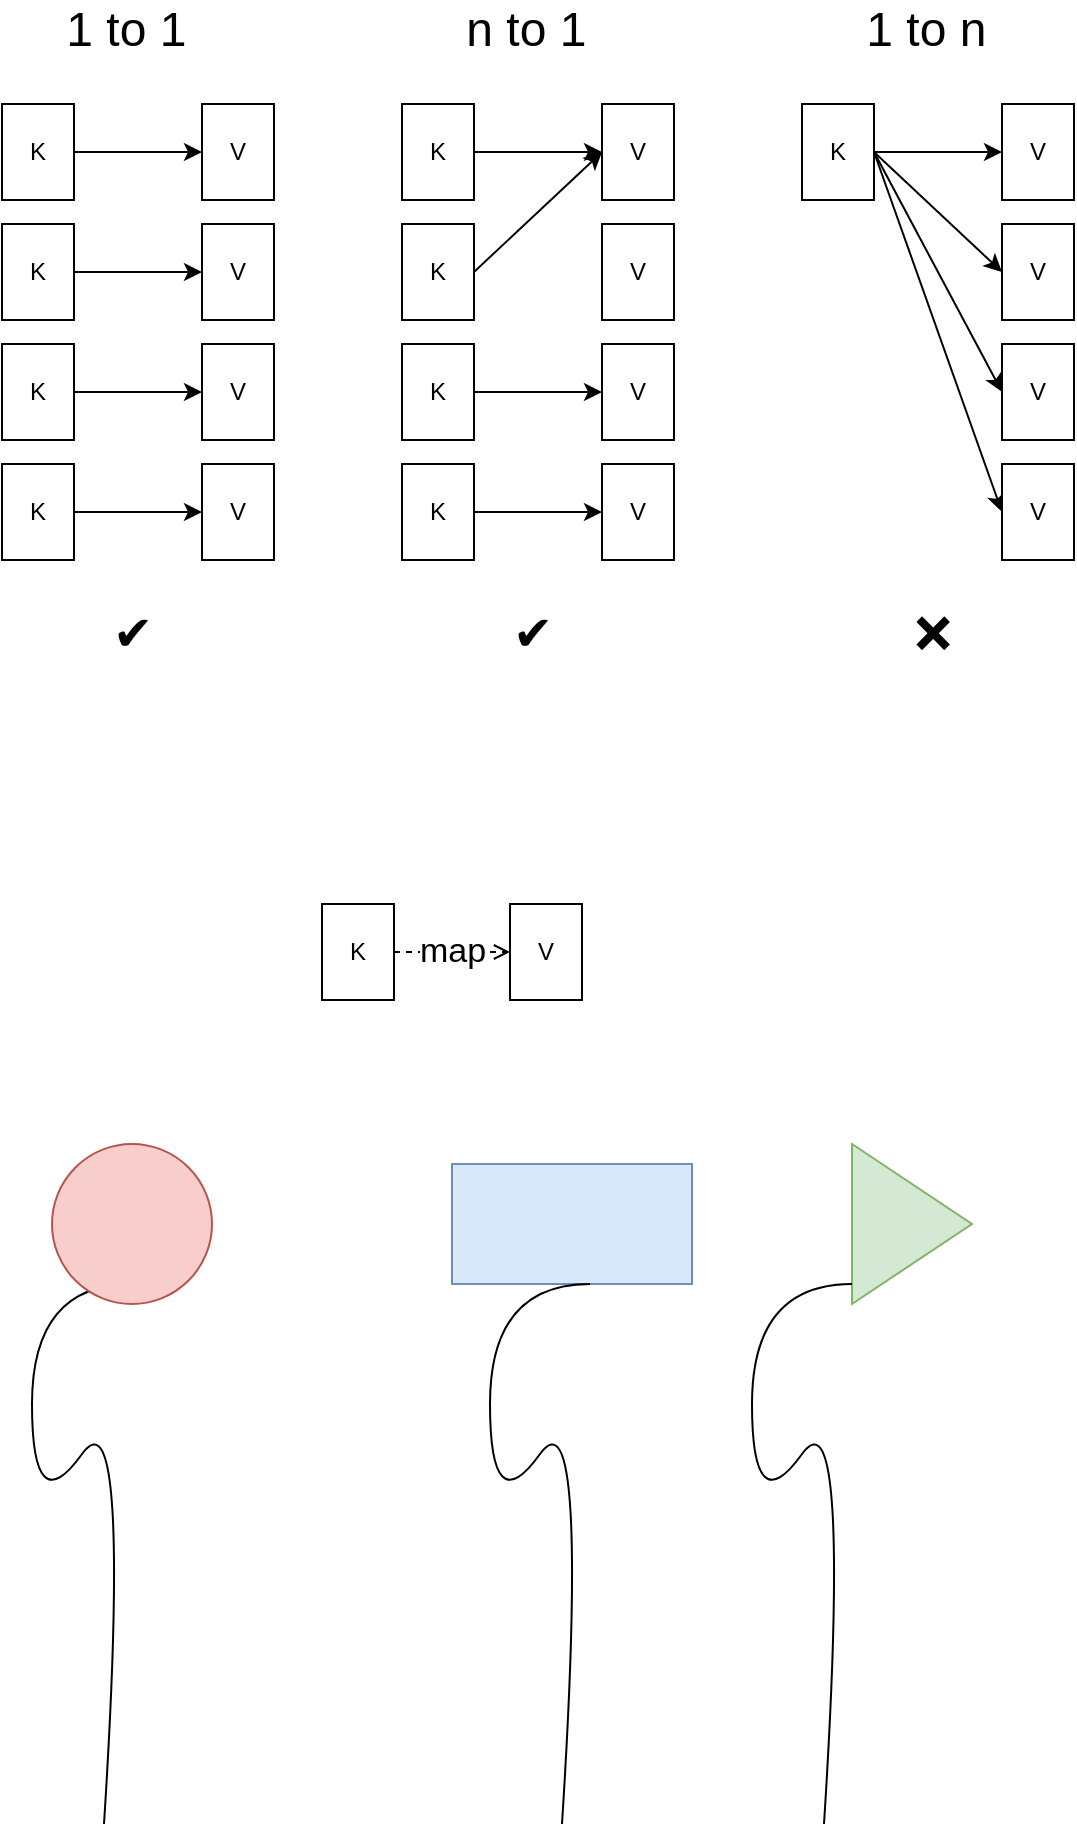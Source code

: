 <mxfile version="13.3.5" type="device"><diagram id="VGHkaYsqMqoWQsh_D8Ra" name="第 1 页"><mxGraphModel dx="616" dy="705" grid="1" gridSize="10" guides="1" tooltips="1" connect="1" arrows="1" fold="1" page="1" pageScale="1" pageWidth="827" pageHeight="1169" math="0" shadow="0"><root><mxCell id="0"/><mxCell id="1" parent="0"/><mxCell id="tcx3XW48Rgye7vdQMjzI-11" value="" style="edgeStyle=orthogonalEdgeStyle;rounded=0;orthogonalLoop=1;jettySize=auto;html=1;exitX=1;exitY=0.5;exitDx=0;exitDy=0;entryX=0;entryY=0.5;entryDx=0;entryDy=0;" edge="1" parent="1" source="tcx3XW48Rgye7vdQMjzI-2" target="tcx3XW48Rgye7vdQMjzI-6"><mxGeometry relative="1" as="geometry"/></mxCell><mxCell id="tcx3XW48Rgye7vdQMjzI-2" value="K" style="rounded=0;whiteSpace=wrap;html=1;shadow=0;glass=0;gradientColor=none;fontColor=#000000;" vertex="1" parent="1"><mxGeometry x="60" y="260" width="36" height="48" as="geometry"/></mxCell><mxCell id="tcx3XW48Rgye7vdQMjzI-13" style="edgeStyle=orthogonalEdgeStyle;rounded=0;orthogonalLoop=1;jettySize=auto;html=1;exitX=1;exitY=0.5;exitDx=0;exitDy=0;" edge="1" parent="1" source="tcx3XW48Rgye7vdQMjzI-3" target="tcx3XW48Rgye7vdQMjzI-9"><mxGeometry relative="1" as="geometry"/></mxCell><mxCell id="tcx3XW48Rgye7vdQMjzI-3" value="K" style="rounded=0;whiteSpace=wrap;html=1;shadow=0;glass=0;gradientColor=none;fontColor=#000000;" vertex="1" parent="1"><mxGeometry x="60" y="380" width="36" height="48" as="geometry"/></mxCell><mxCell id="tcx3XW48Rgye7vdQMjzI-12" style="edgeStyle=orthogonalEdgeStyle;rounded=0;orthogonalLoop=1;jettySize=auto;html=1;exitX=1;exitY=0.5;exitDx=0;exitDy=0;entryX=0;entryY=0.5;entryDx=0;entryDy=0;" edge="1" parent="1" source="tcx3XW48Rgye7vdQMjzI-4" target="tcx3XW48Rgye7vdQMjzI-8"><mxGeometry relative="1" as="geometry"/></mxCell><mxCell id="tcx3XW48Rgye7vdQMjzI-4" value="K" style="rounded=0;whiteSpace=wrap;html=1;shadow=0;glass=0;gradientColor=none;fontColor=#000000;" vertex="1" parent="1"><mxGeometry x="60" y="320" width="36" height="48" as="geometry"/></mxCell><mxCell id="tcx3XW48Rgye7vdQMjzI-14" style="edgeStyle=orthogonalEdgeStyle;rounded=0;orthogonalLoop=1;jettySize=auto;html=1;exitX=1;exitY=0.5;exitDx=0;exitDy=0;entryX=0;entryY=0.5;entryDx=0;entryDy=0;" edge="1" parent="1" source="tcx3XW48Rgye7vdQMjzI-5" target="tcx3XW48Rgye7vdQMjzI-10"><mxGeometry relative="1" as="geometry"/></mxCell><mxCell id="tcx3XW48Rgye7vdQMjzI-5" value="K" style="rounded=0;whiteSpace=wrap;html=1;shadow=0;glass=0;gradientColor=none;fontColor=#000000;" vertex="1" parent="1"><mxGeometry x="60" y="440" width="36" height="48" as="geometry"/></mxCell><mxCell id="tcx3XW48Rgye7vdQMjzI-6" value="V" style="rounded=0;whiteSpace=wrap;html=1;shadow=0;glass=0;gradientColor=none;fontColor=#000000;" vertex="1" parent="1"><mxGeometry x="160" y="260" width="36" height="48" as="geometry"/></mxCell><mxCell id="tcx3XW48Rgye7vdQMjzI-8" value="V" style="rounded=0;whiteSpace=wrap;html=1;shadow=0;glass=0;gradientColor=none;fontColor=#000000;" vertex="1" parent="1"><mxGeometry x="160" y="320" width="36" height="48" as="geometry"/></mxCell><mxCell id="tcx3XW48Rgye7vdQMjzI-9" value="V" style="rounded=0;whiteSpace=wrap;html=1;shadow=0;glass=0;gradientColor=none;fontColor=#000000;" vertex="1" parent="1"><mxGeometry x="160" y="380" width="36" height="48" as="geometry"/></mxCell><mxCell id="tcx3XW48Rgye7vdQMjzI-10" value="V" style="rounded=0;whiteSpace=wrap;html=1;shadow=0;glass=0;gradientColor=none;fontColor=#000000;" vertex="1" parent="1"><mxGeometry x="160" y="440" width="36" height="48" as="geometry"/></mxCell><mxCell id="tcx3XW48Rgye7vdQMjzI-15" value="1 to 1&amp;nbsp;" style="text;html=1;align=center;verticalAlign=middle;resizable=0;points=[];autosize=1;fontSize=24;" vertex="1" parent="1"><mxGeometry x="85" y="208" width="80" height="30" as="geometry"/></mxCell><mxCell id="tcx3XW48Rgye7vdQMjzI-16" value="✔" style="text;html=1;align=center;verticalAlign=middle;resizable=0;points=[];autosize=1;fontSize=24;" vertex="1" parent="1"><mxGeometry x="110" y="510" width="30" height="30" as="geometry"/></mxCell><mxCell id="tcx3XW48Rgye7vdQMjzI-17" value="" style="edgeStyle=orthogonalEdgeStyle;rounded=0;orthogonalLoop=1;jettySize=auto;html=1;exitX=1;exitY=0.5;exitDx=0;exitDy=0;entryX=0;entryY=0.5;entryDx=0;entryDy=0;" edge="1" parent="1" source="tcx3XW48Rgye7vdQMjzI-18" target="tcx3XW48Rgye7vdQMjzI-25"><mxGeometry relative="1" as="geometry"/></mxCell><mxCell id="tcx3XW48Rgye7vdQMjzI-18" value="K" style="rounded=0;whiteSpace=wrap;html=1;shadow=0;glass=0;gradientColor=none;fontColor=#000000;" vertex="1" parent="1"><mxGeometry x="260" y="260" width="36" height="48" as="geometry"/></mxCell><mxCell id="tcx3XW48Rgye7vdQMjzI-19" style="edgeStyle=orthogonalEdgeStyle;rounded=0;orthogonalLoop=1;jettySize=auto;html=1;exitX=1;exitY=0.5;exitDx=0;exitDy=0;" edge="1" parent="1" source="tcx3XW48Rgye7vdQMjzI-20" target="tcx3XW48Rgye7vdQMjzI-27"><mxGeometry relative="1" as="geometry"/></mxCell><mxCell id="tcx3XW48Rgye7vdQMjzI-20" value="K" style="rounded=0;whiteSpace=wrap;html=1;shadow=0;glass=0;gradientColor=none;fontColor=#000000;" vertex="1" parent="1"><mxGeometry x="260" y="380" width="36" height="48" as="geometry"/></mxCell><mxCell id="tcx3XW48Rgye7vdQMjzI-21" style="rounded=0;orthogonalLoop=1;jettySize=auto;html=1;exitX=1;exitY=0.5;exitDx=0;exitDy=0;entryX=0;entryY=0.5;entryDx=0;entryDy=0;" edge="1" parent="1" source="tcx3XW48Rgye7vdQMjzI-22" target="tcx3XW48Rgye7vdQMjzI-25"><mxGeometry relative="1" as="geometry"/></mxCell><mxCell id="tcx3XW48Rgye7vdQMjzI-22" value="K" style="rounded=0;whiteSpace=wrap;html=1;shadow=0;glass=0;gradientColor=none;fontColor=#000000;" vertex="1" parent="1"><mxGeometry x="260" y="320" width="36" height="48" as="geometry"/></mxCell><mxCell id="tcx3XW48Rgye7vdQMjzI-23" style="edgeStyle=orthogonalEdgeStyle;rounded=0;orthogonalLoop=1;jettySize=auto;html=1;exitX=1;exitY=0.5;exitDx=0;exitDy=0;entryX=0;entryY=0.5;entryDx=0;entryDy=0;" edge="1" parent="1" source="tcx3XW48Rgye7vdQMjzI-24" target="tcx3XW48Rgye7vdQMjzI-28"><mxGeometry relative="1" as="geometry"/></mxCell><mxCell id="tcx3XW48Rgye7vdQMjzI-24" value="K" style="rounded=0;whiteSpace=wrap;html=1;shadow=0;glass=0;gradientColor=none;fontColor=#000000;" vertex="1" parent="1"><mxGeometry x="260" y="440" width="36" height="48" as="geometry"/></mxCell><mxCell id="tcx3XW48Rgye7vdQMjzI-25" value="V" style="rounded=0;whiteSpace=wrap;html=1;shadow=0;glass=0;gradientColor=none;fontColor=#000000;" vertex="1" parent="1"><mxGeometry x="360" y="260" width="36" height="48" as="geometry"/></mxCell><mxCell id="tcx3XW48Rgye7vdQMjzI-26" value="V" style="rounded=0;whiteSpace=wrap;html=1;shadow=0;glass=0;gradientColor=none;fontColor=#000000;" vertex="1" parent="1"><mxGeometry x="360" y="320" width="36" height="48" as="geometry"/></mxCell><mxCell id="tcx3XW48Rgye7vdQMjzI-27" value="V" style="rounded=0;whiteSpace=wrap;html=1;shadow=0;glass=0;gradientColor=none;fontColor=#000000;" vertex="1" parent="1"><mxGeometry x="360" y="380" width="36" height="48" as="geometry"/></mxCell><mxCell id="tcx3XW48Rgye7vdQMjzI-28" value="V" style="rounded=0;whiteSpace=wrap;html=1;shadow=0;glass=0;gradientColor=none;fontColor=#000000;" vertex="1" parent="1"><mxGeometry x="360" y="440" width="36" height="48" as="geometry"/></mxCell><mxCell id="tcx3XW48Rgye7vdQMjzI-29" value="n to 1&amp;nbsp;" style="text;html=1;align=center;verticalAlign=middle;resizable=0;points=[];autosize=1;fontSize=24;" vertex="1" parent="1"><mxGeometry x="285" y="208" width="80" height="30" as="geometry"/></mxCell><mxCell id="tcx3XW48Rgye7vdQMjzI-30" value="✔" style="text;html=1;align=center;verticalAlign=middle;resizable=0;points=[];autosize=1;fontSize=24;" vertex="1" parent="1"><mxGeometry x="310" y="510" width="30" height="30" as="geometry"/></mxCell><mxCell id="tcx3XW48Rgye7vdQMjzI-31" value="" style="edgeStyle=orthogonalEdgeStyle;rounded=0;orthogonalLoop=1;jettySize=auto;html=1;exitX=1;exitY=0.5;exitDx=0;exitDy=0;entryX=0;entryY=0.5;entryDx=0;entryDy=0;" edge="1" parent="1" source="tcx3XW48Rgye7vdQMjzI-32" target="tcx3XW48Rgye7vdQMjzI-39"><mxGeometry relative="1" as="geometry"/></mxCell><mxCell id="tcx3XW48Rgye7vdQMjzI-45" style="edgeStyle=none;rounded=0;orthogonalLoop=1;jettySize=auto;html=1;exitX=1;exitY=0.5;exitDx=0;exitDy=0;entryX=0;entryY=0.5;entryDx=0;entryDy=0;fontSize=24;" edge="1" parent="1" source="tcx3XW48Rgye7vdQMjzI-32" target="tcx3XW48Rgye7vdQMjzI-40"><mxGeometry relative="1" as="geometry"/></mxCell><mxCell id="tcx3XW48Rgye7vdQMjzI-46" style="edgeStyle=none;rounded=0;orthogonalLoop=1;jettySize=auto;html=1;exitX=1;exitY=0.5;exitDx=0;exitDy=0;entryX=0;entryY=0.5;entryDx=0;entryDy=0;fontSize=24;" edge="1" parent="1" source="tcx3XW48Rgye7vdQMjzI-32" target="tcx3XW48Rgye7vdQMjzI-41"><mxGeometry relative="1" as="geometry"/></mxCell><mxCell id="tcx3XW48Rgye7vdQMjzI-47" style="edgeStyle=none;rounded=0;orthogonalLoop=1;jettySize=auto;html=1;exitX=1;exitY=0.5;exitDx=0;exitDy=0;entryX=0;entryY=0.5;entryDx=0;entryDy=0;fontSize=24;" edge="1" parent="1" source="tcx3XW48Rgye7vdQMjzI-32" target="tcx3XW48Rgye7vdQMjzI-42"><mxGeometry relative="1" as="geometry"/></mxCell><mxCell id="tcx3XW48Rgye7vdQMjzI-32" value="K" style="rounded=0;whiteSpace=wrap;html=1;shadow=0;glass=0;gradientColor=none;fontColor=#000000;" vertex="1" parent="1"><mxGeometry x="460" y="260" width="36" height="48" as="geometry"/></mxCell><mxCell id="tcx3XW48Rgye7vdQMjzI-39" value="V" style="rounded=0;whiteSpace=wrap;html=1;shadow=0;glass=0;gradientColor=none;fontColor=#000000;" vertex="1" parent="1"><mxGeometry x="560" y="260" width="36" height="48" as="geometry"/></mxCell><mxCell id="tcx3XW48Rgye7vdQMjzI-40" value="V" style="rounded=0;whiteSpace=wrap;html=1;shadow=0;glass=0;gradientColor=none;fontColor=#000000;" vertex="1" parent="1"><mxGeometry x="560" y="320" width="36" height="48" as="geometry"/></mxCell><mxCell id="tcx3XW48Rgye7vdQMjzI-41" value="V" style="rounded=0;whiteSpace=wrap;html=1;shadow=0;glass=0;gradientColor=none;fontColor=#000000;" vertex="1" parent="1"><mxGeometry x="560" y="380" width="36" height="48" as="geometry"/></mxCell><mxCell id="tcx3XW48Rgye7vdQMjzI-42" value="V" style="rounded=0;whiteSpace=wrap;html=1;shadow=0;glass=0;gradientColor=none;fontColor=#000000;" vertex="1" parent="1"><mxGeometry x="560" y="440" width="36" height="48" as="geometry"/></mxCell><mxCell id="tcx3XW48Rgye7vdQMjzI-43" value="1 to n&amp;nbsp;" style="text;html=1;align=center;verticalAlign=middle;resizable=0;points=[];autosize=1;fontSize=24;" vertex="1" parent="1"><mxGeometry x="485" y="208" width="80" height="30" as="geometry"/></mxCell><mxCell id="tcx3XW48Rgye7vdQMjzI-44" value="❌" style="text;html=1;align=center;verticalAlign=middle;resizable=0;points=[];autosize=1;fontSize=24;" vertex="1" parent="1"><mxGeometry x="500" y="510" width="50" height="30" as="geometry"/></mxCell><mxCell id="tcx3XW48Rgye7vdQMjzI-48" value="map" style="edgeStyle=orthogonalEdgeStyle;rounded=0;orthogonalLoop=1;jettySize=auto;html=1;exitX=1;exitY=0.5;exitDx=0;exitDy=0;entryX=0;entryY=0.5;entryDx=0;entryDy=0;endArrow=open;endFill=0;fontSize=17;fontColor=#000000;dashed=1;" edge="1" source="tcx3XW48Rgye7vdQMjzI-49" target="tcx3XW48Rgye7vdQMjzI-50" parent="1"><mxGeometry relative="1" as="geometry"/></mxCell><mxCell id="tcx3XW48Rgye7vdQMjzI-49" value="K" style="rounded=0;whiteSpace=wrap;html=1;shadow=0;glass=0;gradientColor=none;fontColor=#000000;strokeColor=#000000;" vertex="1" parent="1"><mxGeometry x="220" y="660" width="36" height="48" as="geometry"/></mxCell><mxCell id="tcx3XW48Rgye7vdQMjzI-50" value="V" style="rounded=0;whiteSpace=wrap;html=1;shadow=0;glass=0;gradientColor=none;fontColor=#000000;strokeColor=#000000;" vertex="1" parent="1"><mxGeometry x="314" y="660" width="36" height="48" as="geometry"/></mxCell><mxCell id="tcx3XW48Rgye7vdQMjzI-51" value="" style="rounded=0;whiteSpace=wrap;html=1;fontSize=24;fillColor=#dae8fc;strokeColor=#6c8ebf;" vertex="1" parent="1"><mxGeometry x="285" y="790" width="120" height="60" as="geometry"/></mxCell><mxCell id="tcx3XW48Rgye7vdQMjzI-52" value="" style="curved=1;endArrow=none;html=1;fontSize=24;endFill=0;" edge="1" parent="1"><mxGeometry width="50" height="50" relative="1" as="geometry"><mxPoint x="340" y="1120" as="sourcePoint"/><mxPoint x="354" y="850" as="targetPoint"/><Array as="points"><mxPoint x="354" y="900"/><mxPoint x="304" y="970"/><mxPoint x="304" y="850"/></Array></mxGeometry></mxCell><mxCell id="tcx3XW48Rgye7vdQMjzI-54" value="" style="curved=1;endArrow=none;html=1;fontSize=24;endFill=0;" edge="1" parent="1"><mxGeometry width="50" height="50" relative="1" as="geometry"><mxPoint x="111.0" y="1120" as="sourcePoint"/><mxPoint x="125" y="850" as="targetPoint"/><Array as="points"><mxPoint x="125" y="900"/><mxPoint x="75" y="970"/><mxPoint x="75" y="850"/></Array></mxGeometry></mxCell><mxCell id="tcx3XW48Rgye7vdQMjzI-55" value="" style="ellipse;whiteSpace=wrap;html=1;aspect=fixed;fontSize=24;fillColor=#f8cecc;strokeColor=#b85450;" vertex="1" parent="1"><mxGeometry x="85" y="780" width="80" height="80" as="geometry"/></mxCell><mxCell id="tcx3XW48Rgye7vdQMjzI-56" value="" style="triangle;whiteSpace=wrap;html=1;fontSize=24;fillColor=#d5e8d4;strokeColor=#82b366;" vertex="1" parent="1"><mxGeometry x="485" y="780" width="60" height="80" as="geometry"/></mxCell><mxCell id="tcx3XW48Rgye7vdQMjzI-57" value="" style="curved=1;endArrow=none;html=1;fontSize=24;endFill=0;" edge="1" parent="1"><mxGeometry width="50" height="50" relative="1" as="geometry"><mxPoint x="471.0" y="1120" as="sourcePoint"/><mxPoint x="485" y="850" as="targetPoint"/><Array as="points"><mxPoint x="485" y="900"/><mxPoint x="435" y="970"/><mxPoint x="435" y="850"/></Array></mxGeometry></mxCell></root></mxGraphModel></diagram></mxfile>